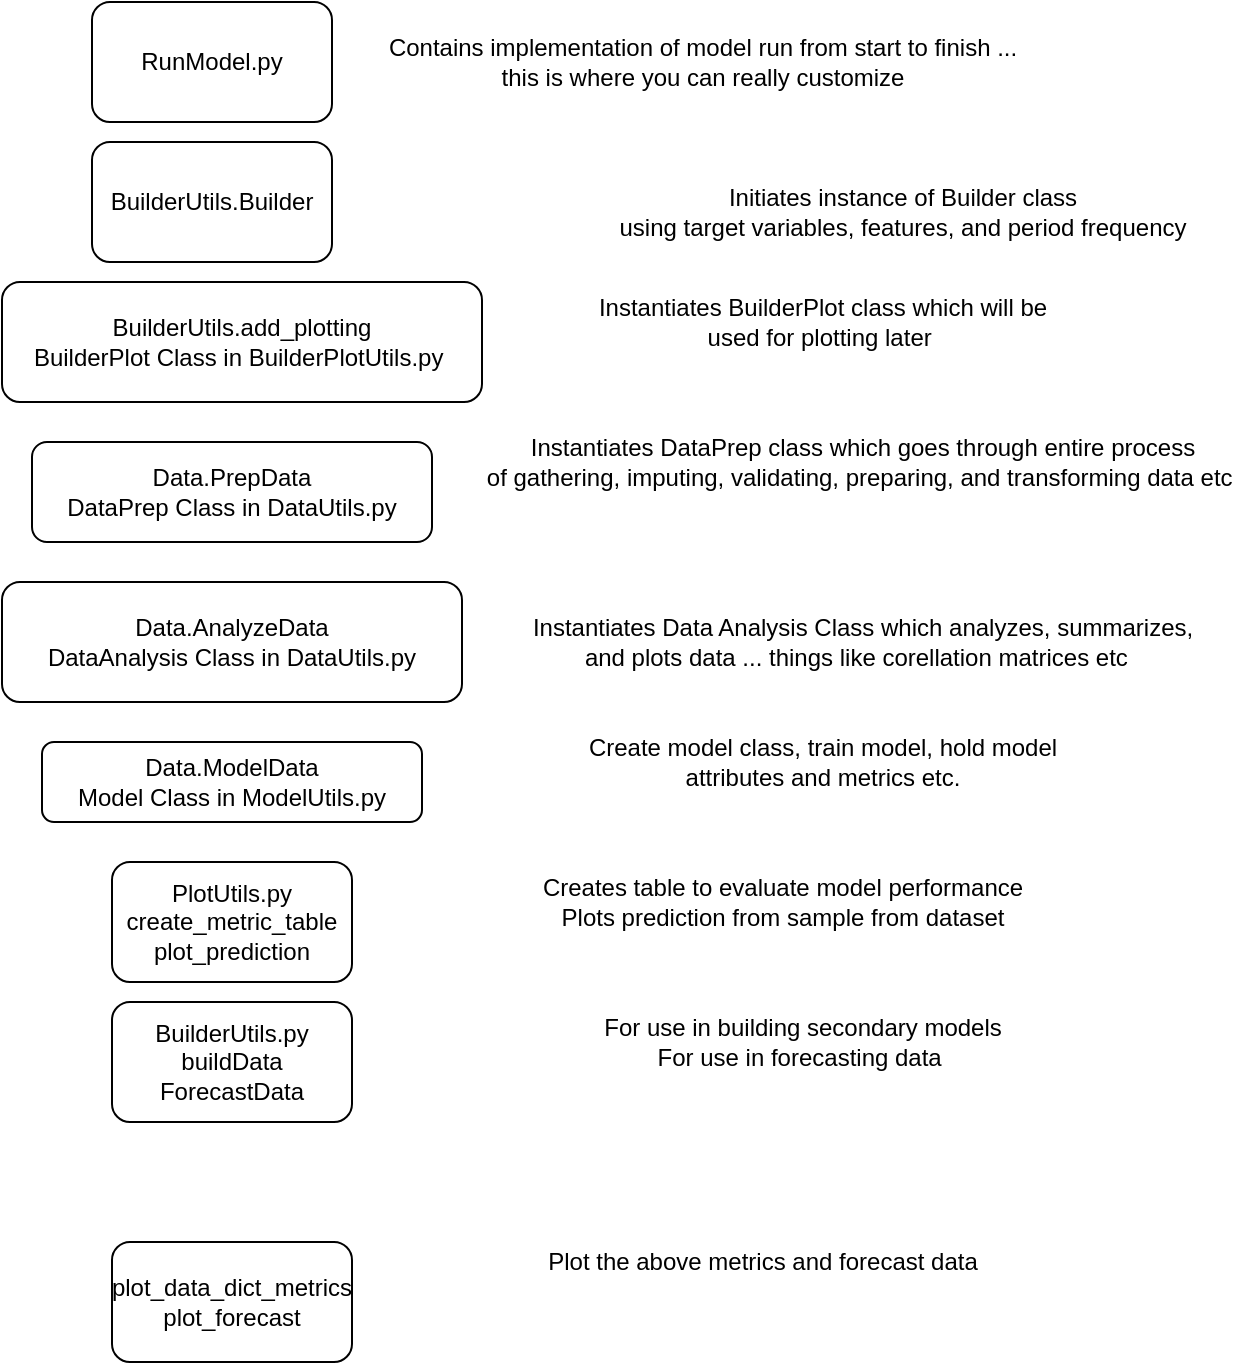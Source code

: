 <mxfile version="14.4.4" type="github">
  <diagram id="7ptF0DMkgPMZiPhxQQ7P" name="Page-1">
    <mxGraphModel dx="904" dy="559" grid="1" gridSize="10" guides="1" tooltips="1" connect="1" arrows="1" fold="1" page="1" pageScale="1" pageWidth="850" pageHeight="1100" math="0" shadow="0">
      <root>
        <mxCell id="0" />
        <mxCell id="1" parent="0" />
        <mxCell id="iAsOBPui76-qwP70mXhi-1" value="RunModel.py" style="rounded=1;whiteSpace=wrap;html=1;" parent="1" vertex="1">
          <mxGeometry x="205" y="80" width="120" height="60" as="geometry" />
        </mxCell>
        <mxCell id="iAsOBPui76-qwP70mXhi-2" value="BuilderUtils.Builder" style="rounded=1;whiteSpace=wrap;html=1;" parent="1" vertex="1">
          <mxGeometry x="205" y="150" width="120" height="60" as="geometry" />
        </mxCell>
        <mxCell id="iAsOBPui76-qwP70mXhi-3" value="BuilderUtils.add_plotting&lt;br&gt;BuilderPlot Class in BuilderPlotUtils.py&amp;nbsp;" style="rounded=1;whiteSpace=wrap;html=1;" parent="1" vertex="1">
          <mxGeometry x="160" y="220" width="240" height="60" as="geometry" />
        </mxCell>
        <mxCell id="iAsOBPui76-qwP70mXhi-4" value="Data.PrepData&lt;br&gt;DataPrep Class in DataUtils.py" style="rounded=1;whiteSpace=wrap;html=1;" parent="1" vertex="1">
          <mxGeometry x="175" y="300" width="200" height="50" as="geometry" />
        </mxCell>
        <mxCell id="iAsOBPui76-qwP70mXhi-5" value="Data.AnalyzeData&lt;br&gt;DataAnalysis Class in DataUtils.py" style="rounded=1;whiteSpace=wrap;html=1;" parent="1" vertex="1">
          <mxGeometry x="160" y="370" width="230" height="60" as="geometry" />
        </mxCell>
        <mxCell id="iAsOBPui76-qwP70mXhi-6" value="Data.ModelData&lt;br&gt;Model Class in ModelUtils.py" style="rounded=1;whiteSpace=wrap;html=1;" parent="1" vertex="1">
          <mxGeometry x="180" y="450" width="190" height="40" as="geometry" />
        </mxCell>
        <mxCell id="iAsOBPui76-qwP70mXhi-7" value="PlotUtils.py&lt;br&gt;create_metric_table&lt;br&gt;plot_prediction" style="rounded=1;whiteSpace=wrap;html=1;" parent="1" vertex="1">
          <mxGeometry x="215" y="510" width="120" height="60" as="geometry" />
        </mxCell>
        <mxCell id="iAsOBPui76-qwP70mXhi-8" value="BuilderUtils.py&lt;br&gt;buildData&lt;br&gt;ForecastData" style="rounded=1;whiteSpace=wrap;html=1;" parent="1" vertex="1">
          <mxGeometry x="215" y="580" width="120" height="60" as="geometry" />
        </mxCell>
        <mxCell id="iAsOBPui76-qwP70mXhi-9" value="plot_data_dict_metrics&lt;br&gt;plot_forecast" style="rounded=1;whiteSpace=wrap;html=1;" parent="1" vertex="1">
          <mxGeometry x="215" y="700" width="120" height="60" as="geometry" />
        </mxCell>
        <mxCell id="8_1-14mWKLSAez9oSBJj-1" value="Contains implementation of model run from start to finish ... &lt;br&gt;this is where you can really customize" style="text;html=1;align=center;verticalAlign=middle;resizable=0;points=[];autosize=1;" vertex="1" parent="1">
          <mxGeometry x="345" y="95" width="330" height="30" as="geometry" />
        </mxCell>
        <mxCell id="8_1-14mWKLSAez9oSBJj-2" value="Initiates instance of Builder class&lt;br&gt;using target variables, features, and period frequency" style="text;html=1;align=center;verticalAlign=middle;resizable=0;points=[];autosize=1;" vertex="1" parent="1">
          <mxGeometry x="460" y="170" width="300" height="30" as="geometry" />
        </mxCell>
        <mxCell id="8_1-14mWKLSAez9oSBJj-3" value="Instantiates BuilderPlot class which will be&lt;br&gt;used for plotting later&amp;nbsp;" style="text;html=1;align=center;verticalAlign=middle;resizable=0;points=[];autosize=1;" vertex="1" parent="1">
          <mxGeometry x="450" y="225" width="240" height="30" as="geometry" />
        </mxCell>
        <mxCell id="8_1-14mWKLSAez9oSBJj-4" value="Instantiates DataPrep class which goes through entire process&lt;br&gt;of gathering, imputing, validating, preparing, and transforming data etc&amp;nbsp;" style="text;html=1;align=center;verticalAlign=middle;resizable=0;points=[];autosize=1;" vertex="1" parent="1">
          <mxGeometry x="395" y="295" width="390" height="30" as="geometry" />
        </mxCell>
        <mxCell id="8_1-14mWKLSAez9oSBJj-5" value="Instantiates Data Analysis Class which analyzes, summarizes,&lt;br&gt;and plots data ... things like corellation matrices etc&amp;nbsp;&amp;nbsp;" style="text;html=1;align=center;verticalAlign=middle;resizable=0;points=[];autosize=1;" vertex="1" parent="1">
          <mxGeometry x="415" y="385" width="350" height="30" as="geometry" />
        </mxCell>
        <mxCell id="8_1-14mWKLSAez9oSBJj-6" value="Create model class, train model, hold model &lt;br&gt;attributes and metrics etc." style="text;html=1;align=center;verticalAlign=middle;resizable=0;points=[];autosize=1;" vertex="1" parent="1">
          <mxGeometry x="445" y="445" width="250" height="30" as="geometry" />
        </mxCell>
        <mxCell id="8_1-14mWKLSAez9oSBJj-7" value="Creates table to evaluate model performance&lt;br&gt;Plots prediction from sample from dataset" style="text;html=1;align=center;verticalAlign=middle;resizable=0;points=[];autosize=1;" vertex="1" parent="1">
          <mxGeometry x="420" y="515" width="260" height="30" as="geometry" />
        </mxCell>
        <mxCell id="8_1-14mWKLSAez9oSBJj-8" value="For use in building secondary models&lt;br&gt;For use in forecasting data&amp;nbsp;&lt;br&gt;" style="text;html=1;align=center;verticalAlign=middle;resizable=0;points=[];autosize=1;" vertex="1" parent="1">
          <mxGeometry x="455" y="585" width="210" height="30" as="geometry" />
        </mxCell>
        <mxCell id="8_1-14mWKLSAez9oSBJj-9" value="Plot the above metrics and forecast data" style="text;html=1;align=center;verticalAlign=middle;resizable=0;points=[];autosize=1;" vertex="1" parent="1">
          <mxGeometry x="425" y="700" width="230" height="20" as="geometry" />
        </mxCell>
      </root>
    </mxGraphModel>
  </diagram>
</mxfile>
